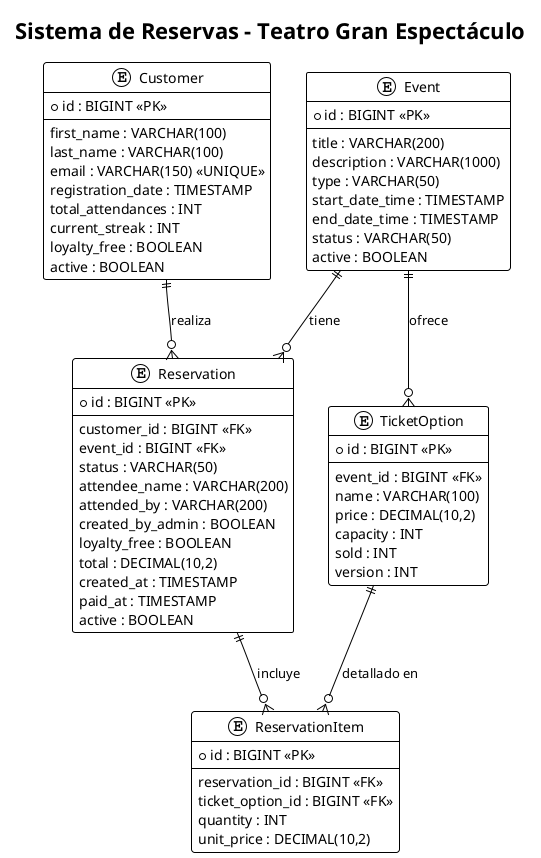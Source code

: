 @startuml
!theme plain

title Sistema de Reservas - Teatro Gran Espectáculo

entity "Customer" as customer {
  *id : BIGINT <<PK>>
  --
  first_name : VARCHAR(100)
  last_name : VARCHAR(100)
  email : VARCHAR(150) <<UNIQUE>>
  registration_date : TIMESTAMP
  total_attendances : INT
  current_streak : INT
  loyalty_free : BOOLEAN
  active : BOOLEAN
}

entity "Event" as event {
  *id : BIGINT <<PK>>
  --
  title : VARCHAR(200)
  description : VARCHAR(1000)
  type : VARCHAR(50)
  start_date_time : TIMESTAMP
  end_date_time : TIMESTAMP
  status : VARCHAR(50)
  active : BOOLEAN
}

entity "TicketOption" as ticket_option {
  *id : BIGINT <<PK>>
  --
  event_id : BIGINT <<FK>>
  name : VARCHAR(100)
  price : DECIMAL(10,2)
  capacity : INT
  sold : INT
  version : INT
}

entity "Reservation" as reservation {
  *id : BIGINT <<PK>>
  --
  customer_id : BIGINT <<FK>>
  event_id : BIGINT <<FK>>
  status : VARCHAR(50)
  attendee_name : VARCHAR(200)
  attended_by : VARCHAR(200)
  created_by_admin : BOOLEAN
  loyalty_free : BOOLEAN
  total : DECIMAL(10,2)
  created_at : TIMESTAMP
  paid_at : TIMESTAMP
  active : BOOLEAN
}

entity "ReservationItem" as reservation_item {
  *id : BIGINT <<PK>>
  --
  reservation_id : BIGINT <<FK>>
  ticket_option_id : BIGINT <<FK>>
  quantity : INT
  unit_price : DECIMAL(10,2)
}

' Relaciones
customer ||--o{ reservation : "realiza"
event ||--o{ reservation : "tiene"
event ||--o{ ticket_option : "ofrece"
reservation ||--o{ reservation_item : "incluye"
ticket_option ||--o{ reservation_item : "detallado en"

@enduml
